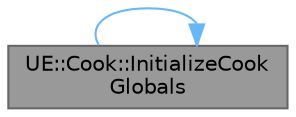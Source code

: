 digraph "UE::Cook::InitializeCookGlobals"
{
 // INTERACTIVE_SVG=YES
 // LATEX_PDF_SIZE
  bgcolor="transparent";
  edge [fontname=Helvetica,fontsize=10,labelfontname=Helvetica,labelfontsize=10];
  node [fontname=Helvetica,fontsize=10,shape=box,height=0.2,width=0.4];
  rankdir="LR";
  Node1 [id="Node000001",label="UE::Cook::InitializeCook\lGlobals",height=0.2,width=0.4,color="gray40", fillcolor="grey60", style="filled", fontcolor="black",tooltip="Initialize some globals that are used to track engine activity relevant to the cook before the cooker..."];
  Node1 -> Node1 [id="edge1_Node000001_Node000001",color="steelblue1",style="solid",tooltip=" "];
}
